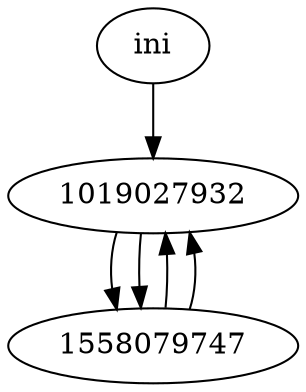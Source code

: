 digraph A{
ini->1019027932
1019027932->1558079747
1019027932->1558079747
1558079747->1019027932
1558079747->1019027932
}
